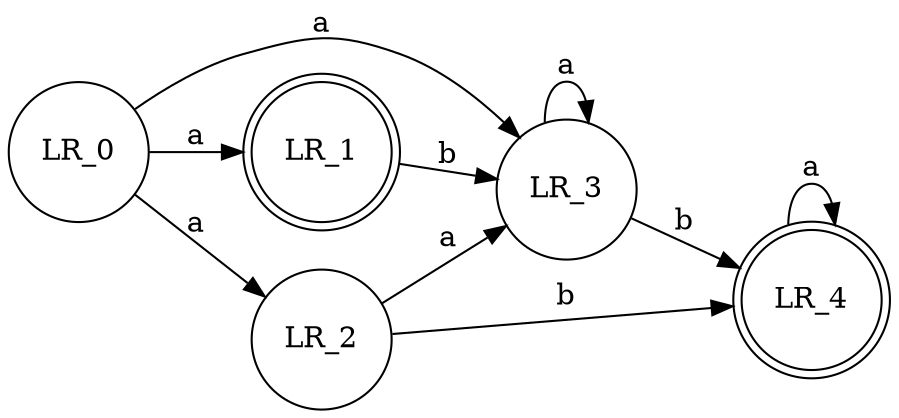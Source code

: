digraph finite_state_machine {
	rankdir=LR;
	size="8,5"
	node [shape = doublecircle]; LR_1 LR_4 ;
	node [shape = circle];
	LR_0 -> LR_1 [ label = "a" ];
	LR_0 -> LR_2 [ label = "a" ];
	LR_0 -> LR_3 [ label = "a" ];
	LR_1 -> LR_3 [ label = "b" ];
	LR_2 -> LR_3 [ label = "a" ];
	LR_2 -> LR_4 [ label = "b" ];
	LR_3 -> LR_3 [ label = "a" ];
	LR_3 -> LR_4 [ label = "b" ];
	LR_4 -> LR_4 [ label = "a" ];
}